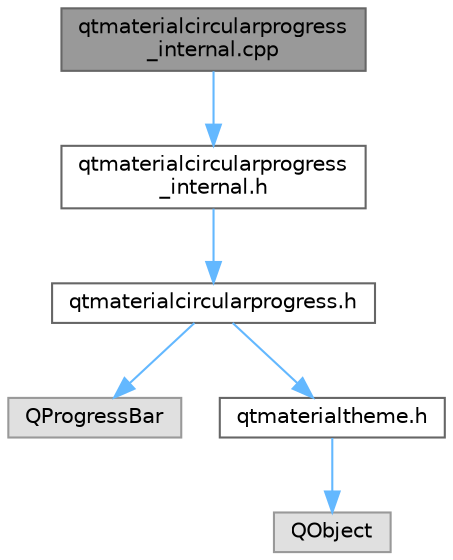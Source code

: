 digraph "qtmaterialcircularprogress_internal.cpp"
{
 // LATEX_PDF_SIZE
  bgcolor="transparent";
  edge [fontname=Helvetica,fontsize=10,labelfontname=Helvetica,labelfontsize=10];
  node [fontname=Helvetica,fontsize=10,shape=box,height=0.2,width=0.4];
  Node1 [id="Node000001",label="qtmaterialcircularprogress\l_internal.cpp",height=0.2,width=0.4,color="gray40", fillcolor="grey60", style="filled", fontcolor="black",tooltip="实现 QtMaterialCircularProgressDelegate 类，提供圆形进度条动画代理"];
  Node1 -> Node2 [id="edge1_Node000001_Node000002",color="steelblue1",style="solid",tooltip=" "];
  Node2 [id="Node000002",label="qtmaterialcircularprogress\l_internal.h",height=0.2,width=0.4,color="grey40", fillcolor="white", style="filled",URL="$qtmaterialcircularprogress__internal_8h.html",tooltip="定义 QtMaterialCircularProgressDelegate 类，提供圆形进度条动画代理"];
  Node2 -> Node3 [id="edge2_Node000002_Node000003",color="steelblue1",style="solid",tooltip=" "];
  Node3 [id="Node000003",label="qtmaterialcircularprogress.h",height=0.2,width=0.4,color="grey40", fillcolor="white", style="filled",URL="$qtmaterialcircularprogress_8h.html",tooltip="定义 QtMaterialCircularProgress 类，提供 Material Design 圆形进度条"];
  Node3 -> Node4 [id="edge3_Node000003_Node000004",color="steelblue1",style="solid",tooltip=" "];
  Node4 [id="Node000004",label="QProgressBar",height=0.2,width=0.4,color="grey60", fillcolor="#E0E0E0", style="filled",tooltip=" "];
  Node3 -> Node5 [id="edge4_Node000003_Node000005",color="steelblue1",style="solid",tooltip=" "];
  Node5 [id="Node000005",label="qtmaterialtheme.h",height=0.2,width=0.4,color="grey40", fillcolor="white", style="filled",URL="$qtmaterialtheme_8h.html",tooltip="定义 QtMaterialTheme 类和 Material 命名空间，提供 Material Design 主题支持"];
  Node5 -> Node6 [id="edge5_Node000005_Node000006",color="steelblue1",style="solid",tooltip=" "];
  Node6 [id="Node000006",label="QObject",height=0.2,width=0.4,color="grey60", fillcolor="#E0E0E0", style="filled",tooltip=" "];
}
